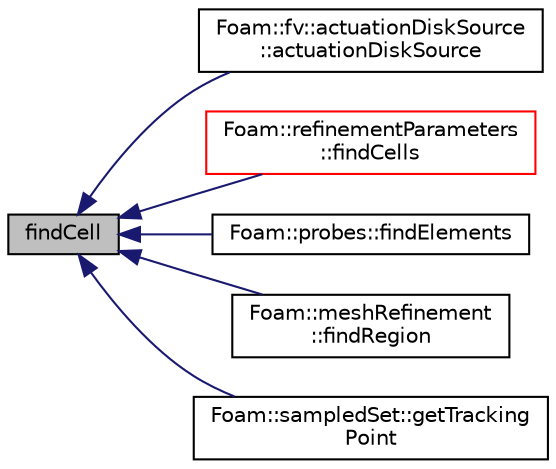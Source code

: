 digraph "findCell"
{
  bgcolor="transparent";
  edge [fontname="Helvetica",fontsize="10",labelfontname="Helvetica",labelfontsize="10"];
  node [fontname="Helvetica",fontsize="10",shape=record];
  rankdir="LR";
  Node1 [label="findCell",height=0.2,width=0.4,color="black", fillcolor="grey75", style="filled", fontcolor="black"];
  Node1 -> Node2 [dir="back",color="midnightblue",fontsize="10",style="solid",fontname="Helvetica"];
  Node2 [label="Foam::fv::actuationDiskSource\l::actuationDiskSource",height=0.2,width=0.4,color="black",URL="$a00018.html#a37b362abd3d15583b0316dd693708645",tooltip="Construct from components. "];
  Node1 -> Node3 [dir="back",color="midnightblue",fontsize="10",style="solid",fontname="Helvetica"];
  Node3 [label="Foam::refinementParameters\l::findCells",height=0.2,width=0.4,color="red",URL="$a02114.html#ac54235794f8476daa34fa06976a9f882",tooltip="Checks that cells are in mesh. Returns cells they are in. "];
  Node1 -> Node4 [dir="back",color="midnightblue",fontsize="10",style="solid",fontname="Helvetica"];
  Node4 [label="Foam::probes::findElements",height=0.2,width=0.4,color="black",URL="$a01974.html#a852f621399b6ee1f3467e69a1d5fe8b4",tooltip="Find cells and faces containing probes. "];
  Node1 -> Node5 [dir="back",color="midnightblue",fontsize="10",style="solid",fontname="Helvetica"];
  Node5 [label="Foam::meshRefinement\l::findRegion",height=0.2,width=0.4,color="black",URL="$a01469.html#ab31250156b2966c21c7dca3eb1dee42f",tooltip="Find region point is in. Uses optional perturbation to re-test. "];
  Node1 -> Node6 [dir="back",color="midnightblue",fontsize="10",style="solid",fontname="Helvetica"];
  Node6 [label="Foam::sampledSet::getTracking\lPoint",height=0.2,width=0.4,color="black",URL="$a02228.html#a441ed4acb2922c0ed9f2367cf802f089",tooltip="Calculates start of tracking given samplePt and first boundary. "];
}
